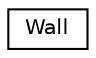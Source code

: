 digraph "Graphical Class Hierarchy"
{
 // LATEX_PDF_SIZE
  edge [fontname="Helvetica",fontsize="10",labelfontname="Helvetica",labelfontsize="10"];
  node [fontname="Helvetica",fontsize="10",shape=record];
  rankdir="LR";
  Node0 [label="Wall",height=0.2,width=0.4,color="black", fillcolor="white", style="filled",URL="$structWall.html",tooltip=" "];
}
